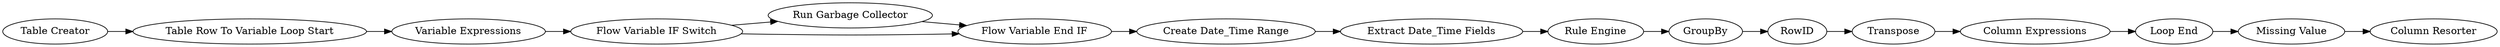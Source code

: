 digraph {
	1 [label="Table Creator"]
	2 [label="Extract Date_Time Fields"]
	4 [label="Create Date_Time Range"]
	6 [label="Table Row To Variable Loop Start"]
	7 [label="Rule Engine"]
	8 [label=GroupBy]
	9 [label=RowID]
	10 [label=Transpose]
	11 [label="Column Expressions"]
	12 [label="Loop End"]
	13 [label="Column Resorter"]
	14 [label="Missing Value"]
	15 [label="Run Garbage Collector"]
	16 [label="Flow Variable IF Switch"]
	17 [label="Variable Expressions"]
	18 [label="Flow Variable End IF"]
	1 -> 6
	2 -> 7
	4 -> 2
	6 -> 17
	7 -> 8
	8 -> 9
	9 -> 10
	10 -> 11
	11 -> 12
	12 -> 14
	14 -> 13
	15 -> 18
	16 -> 18
	16 -> 15
	17 -> 16
	18 -> 4
	rankdir=LR
}
